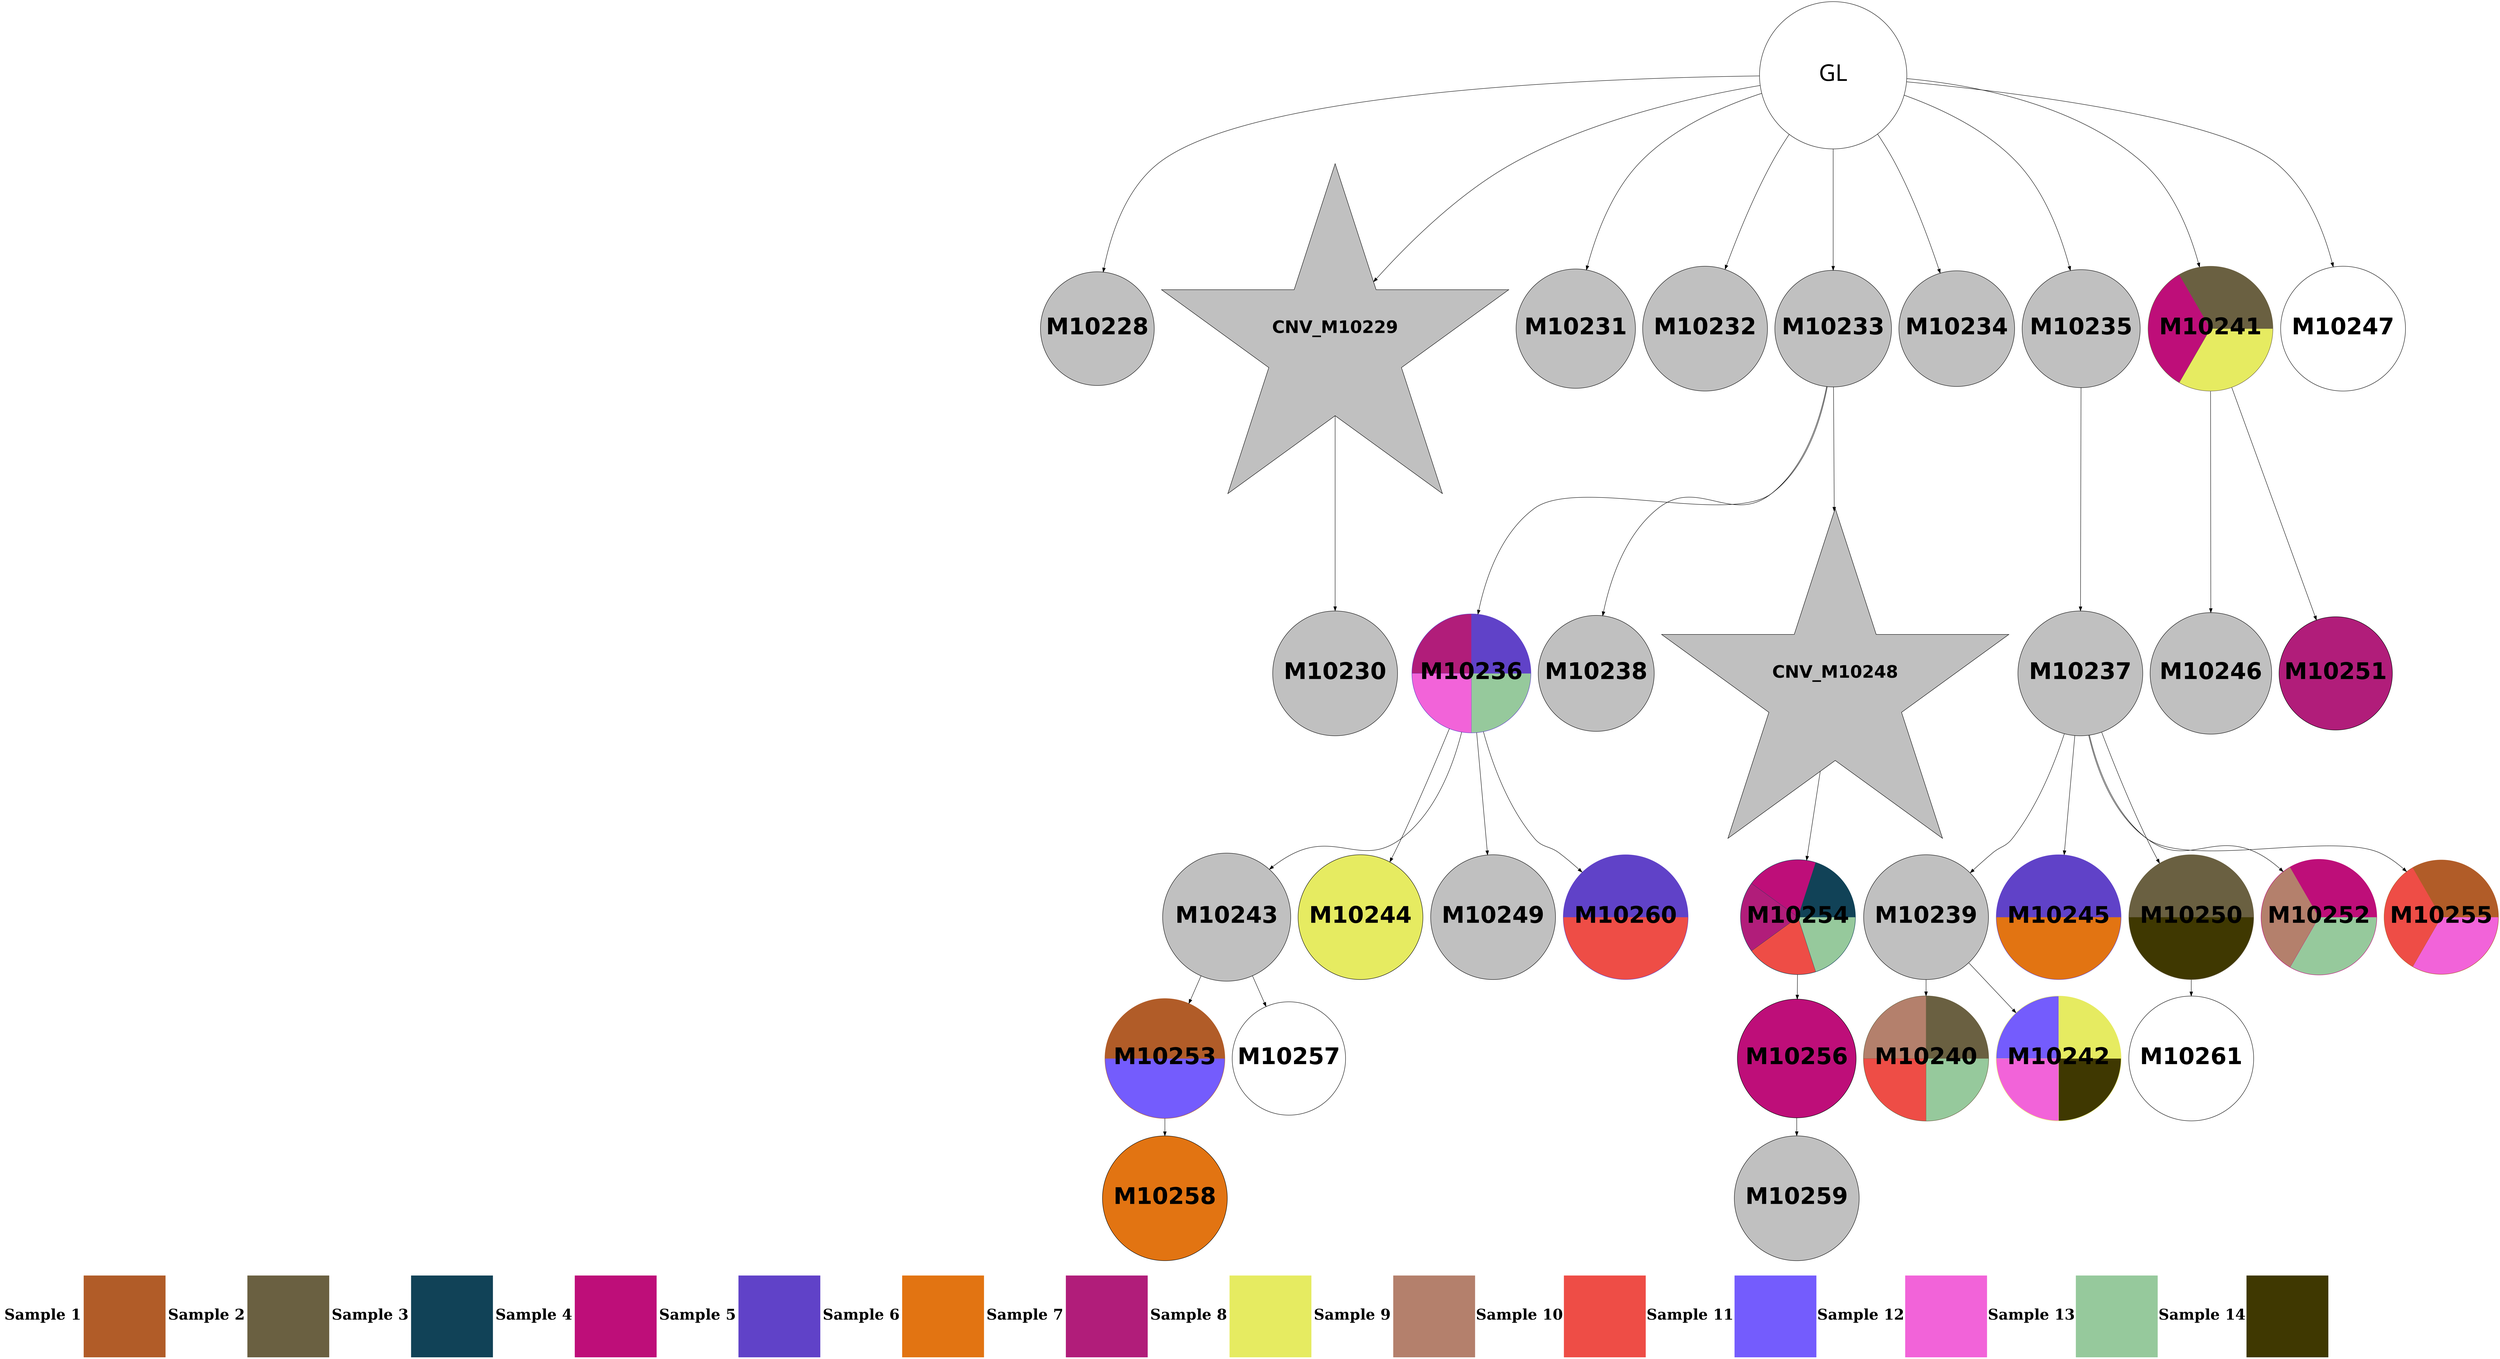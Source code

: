 digraph G { 
rankdir=TB;
10274 -> 10275;
10274 -> 10276;
10274 -> 10278;
10274 -> 10279;
10274 -> 10280;
10274 -> 10281;
10274 -> 10282;
10274 -> 10288;
10274 -> 10294;
10276 -> 10277;
10280 -> 10283;
10280 -> 10285;
10280 -> 10295;
10282 -> 10284;
10283 -> 10290;
10283 -> 10291;
10283 -> 10296;
10283 -> 10307;
10284 -> 10286;
10284 -> 10292;
10284 -> 10297;
10284 -> 10299;
10284 -> 10302;
10286 -> 10287;
10286 -> 10289;
10288 -> 10293;
10288 -> 10298;
10290 -> 10300;
10290 -> 10304;
10295 -> 10301;
10297 -> 10308;
10300 -> 10305;
10301 -> 10303;
10303 -> 10306;
10306 [shape=circle style=filled fillcolor=grey fontname="helvetica-bold" fontsize=56 label="M10259" width=0.88 height=2 ];
10289 [shape=circle style=wedged color="#e6eb61:#745cfd:#f263d9:#3f3801" fontname="helvetica-bold" fontsize=56 label="M10242" width=0.02 height=2 ];
10274 [label="GL" fontname="arial-bold" fontsize=56 width=5 height=5];
10297 [shape=circle style=wedged color="#6a6041:#3f3801" fontname="helvetica-bold" fontsize=56 label="M10250" width=0.9 height=2 ];
10300 [shape=circle style=wedged color="#b15c28:#745cfd" fontname="helvetica-bold" fontsize=56 label="M10253" width=4.07 height=2 ];
10283 [shape=circle style=wedged color="#6042c8:#b11d7a:#f263d9:#96c99c" fontname="helvetica-bold" fontsize=56 label="M10236" width=2.47 height=2 ];
10288 [shape=circle style=wedged color="#6a6041:#be0e79:#e6eb61" fontname="helvetica-bold" fontsize=56 label="M10241" width=1.74 height=2 ];
10286 [shape=circle style=filled fillcolor=grey fontname="helvetica-bold" fontsize=56 label="M10239" width=1.88 height=2 ];
10277 [shape=circle style=filled fillcolor=grey fontname="helvetica-bold" fontsize=56 label="M10230" width=0.6 height=2 ];
10296 [shape=circle style=filled fillcolor=grey fontname="helvetica-bold" fontsize=56 label="M10249" width=1.07 height=2 ];
10305 [shape=circle style=filled fillcolor="#e27412" fontname="helvetica-bold" fontsize=56 label="M10258" width=1.55 height=2 ];
10307 [shape=circle style=wedged color="#6042c8:#ee4d46" fontname="helvetica-bold" fontsize=56 label="M10260" width=1.16 height=2 ];
10279 [shape=circle style=filled fillcolor=grey fontname="helvetica-bold" fontsize=56 label="M10232" width=0.79 height=2 ];
10284 [shape=circle style=filled fillcolor=grey fontname="helvetica-bold" fontsize=56 label="M10237" width=0.74 height=2 ];
10287 [shape=circle style=wedged color="#6a6041:#b4806c:#ee4d46:#96c99c" fontname="helvetica-bold" fontsize=56 label="M10240" width=4.25 height=2 ];
10291 [shape=circle style=filled fillcolor="#e6eb61" fontname="helvetica-bold" fontsize=56 label="M10244" width=1.96 height=2 ];
10282 [shape=circle style=filled fillcolor=grey fontname="helvetica-bold" fontsize=56 label="M10235" width=2.55 height=2 ];
10293 [shape=circle style=filled fillcolor=grey fontname="helvetica-bold" fontsize=56 label="M10246" width=2.24 height=2 ];
10294 [shape=circle style=filled fillcolor=white fontname="helvetica-bold" fontsize=56 label="M10247" width=0.07 height=2 ];
10308 [shape=circle style=filled fillcolor=white fontname="helvetica-bold" fontsize=56 label="M10261" width=0.31 height=2 ];
10295 [shape=star style=filled fillcolor=grey fontname="helvetica-bold" fontsize=42 label="CNV_M10248"];
10301 [shape=circle style=wedged color="#114257:#be0e79:#b11d7a:#ee4d46:#96c99c" fontname="helvetica-bold" fontsize=56 label="M10254" width=3.13 height=2 ];
10285 [shape=circle style=filled fillcolor=grey fontname="helvetica-bold" fontsize=56 label="M10238" width=2.91 height=2 ];
10292 [shape=circle style=wedged color="#6042c8:#e27412" fontname="helvetica-bold" fontsize=56 label="M10245" width=0.3 height=2 ];
10278 [shape=circle style=filled fillcolor=grey fontname="helvetica-bold" fontsize=56 label="M10231" width=2.43 height=2 ];
10303 [shape=circle style=filled fillcolor="#be0e79" fontname="helvetica-bold" fontsize=56 label="M10256" width=2.49 height=2 ];
10290 [shape=circle style=filled fillcolor=grey fontname="helvetica-bold" fontsize=56 label="M10243" width=4.35 height=2 ];
10275 [shape=circle style=filled fillcolor=grey fontname="helvetica-bold" fontsize=56 label="M10228" width=3.57 height=2 ];
10280 [shape=circle style=filled fillcolor=grey fontname="helvetica-bold" fontsize=56 label="M10233" width=3.96 height=2 ];
10298 [shape=circle style=filled fillcolor="#b11d7a" fontname="helvetica-bold" fontsize=56 label="M10251" width=3.85 height=2 ];
10276 [shape=star style=filled fillcolor=grey fontname="helvetica-bold" fontsize=42 label="CNV_M10229"];
10299 [shape=circle style=wedged color="#be0e79:#b4806c:#96c99c" fontname="helvetica-bold" fontsize=56 label="M10252" width=2.99 height=2 ];
10304 [shape=circle style=filled fillcolor=white fontname="helvetica-bold" fontsize=56 label="M10257" width=3.85 height=2 ];
10302 [shape=circle style=wedged color="#b15c28:#ee4d46:#f263d9" fontname="helvetica-bold" fontsize=56 label="M10255" width=3.32 height=2 ];
10281 [shape=circle style=filled fillcolor=grey fontname="helvetica-bold" fontsize=56 label="M10234" width=2.98 height=2 ];
{rank=sink;
Legend[shape=none, margin=0, label=<<TABLE border="0" cellborder="0" cellspacing="0"> 
<TR><TD width="200" height="200" colspan="1"><FONT POINT-SIZE="36.0"><B>Sample 1</B></FONT></TD><TD width="200" height="200" colspan="1" BGCOLOR="#b15c28"></TD>
<TD width="200" height="200" colspan="1"><FONT POINT-SIZE="36.0"><B>Sample 2</B></FONT></TD><TD width="200" height="200" colspan="1" BGCOLOR="#6a6041"></TD>
<TD width="200" height="200" colspan="1"><FONT POINT-SIZE="36.0"><B>Sample 3</B></FONT></TD><TD width="200" height="200" colspan="1" BGCOLOR="#114257"></TD>
<TD width="200" height="200" colspan="1"><FONT POINT-SIZE="36.0"><B>Sample 4</B></FONT></TD><TD width="200" height="200" colspan="1" BGCOLOR="#be0e79"></TD>
<TD width="200" height="200" colspan="1"><FONT POINT-SIZE="36.0"><B>Sample 5</B></FONT></TD><TD width="200" height="200" colspan="1" BGCOLOR="#6042c8"></TD>
<TD width="200" height="200" colspan="1"><FONT POINT-SIZE="36.0"><B>Sample 6</B></FONT></TD><TD width="200" height="200" colspan="1" BGCOLOR="#e27412"></TD>
<TD width="200" height="200" colspan="1"><FONT POINT-SIZE="36.0"><B>Sample 7</B></FONT></TD><TD width="200" height="200" colspan="1" BGCOLOR="#b11d7a"></TD>
<TD width="200" height="200" colspan="1"><FONT POINT-SIZE="36.0"><B>Sample 8</B></FONT></TD><TD width="200" height="200" colspan="1" BGCOLOR="#e6eb61"></TD>
<TD width="200" height="200" colspan="1"><FONT POINT-SIZE="36.0"><B>Sample 9</B></FONT></TD><TD width="200" height="200" colspan="1" BGCOLOR="#b4806c"></TD>
<TD width="200" height="200" colspan="1"><FONT POINT-SIZE="36.0"><B>Sample 10</B></FONT></TD><TD width="200" height="200" colspan="1" BGCOLOR="#ee4d46"></TD>
<TD width="200" height="200" colspan="1"><FONT POINT-SIZE="36.0"><B>Sample 11</B></FONT></TD><TD width="200" height="200" colspan="1" BGCOLOR="#745cfd"></TD>
<TD width="200" height="200" colspan="1"><FONT POINT-SIZE="36.0"><B>Sample 12</B></FONT></TD><TD width="200" height="200" colspan="1" BGCOLOR="#f263d9"></TD>
<TD width="200" height="200" colspan="1"><FONT POINT-SIZE="36.0"><B>Sample 13</B></FONT></TD><TD width="200" height="200" colspan="1" BGCOLOR="#96c99c"></TD>
<TD width="200" height="200" colspan="1"><FONT POINT-SIZE="36.0"><B>Sample 14</B></FONT></TD><TD width="200" height="200" colspan="1" BGCOLOR="#3f3801"></TD>
</TR></TABLE>>];
} 
}